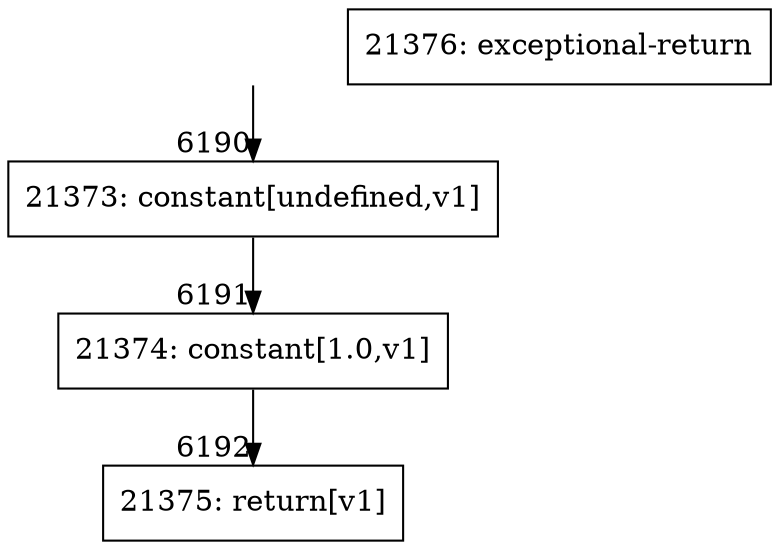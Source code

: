 digraph {
rankdir="TD"
BB_entry426[shape=none,label=""];
BB_entry426 -> BB6190 [tailport=s, headport=n, headlabel="    6190"]
BB6190 [shape=record label="{21373: constant[undefined,v1]}" ] 
BB6190 -> BB6191 [tailport=s, headport=n, headlabel="      6191"]
BB6191 [shape=record label="{21374: constant[1.0,v1]}" ] 
BB6191 -> BB6192 [tailport=s, headport=n, headlabel="      6192"]
BB6192 [shape=record label="{21375: return[v1]}" ] 
BB6193 [shape=record label="{21376: exceptional-return}" ] 
//#$~ 10962
}
